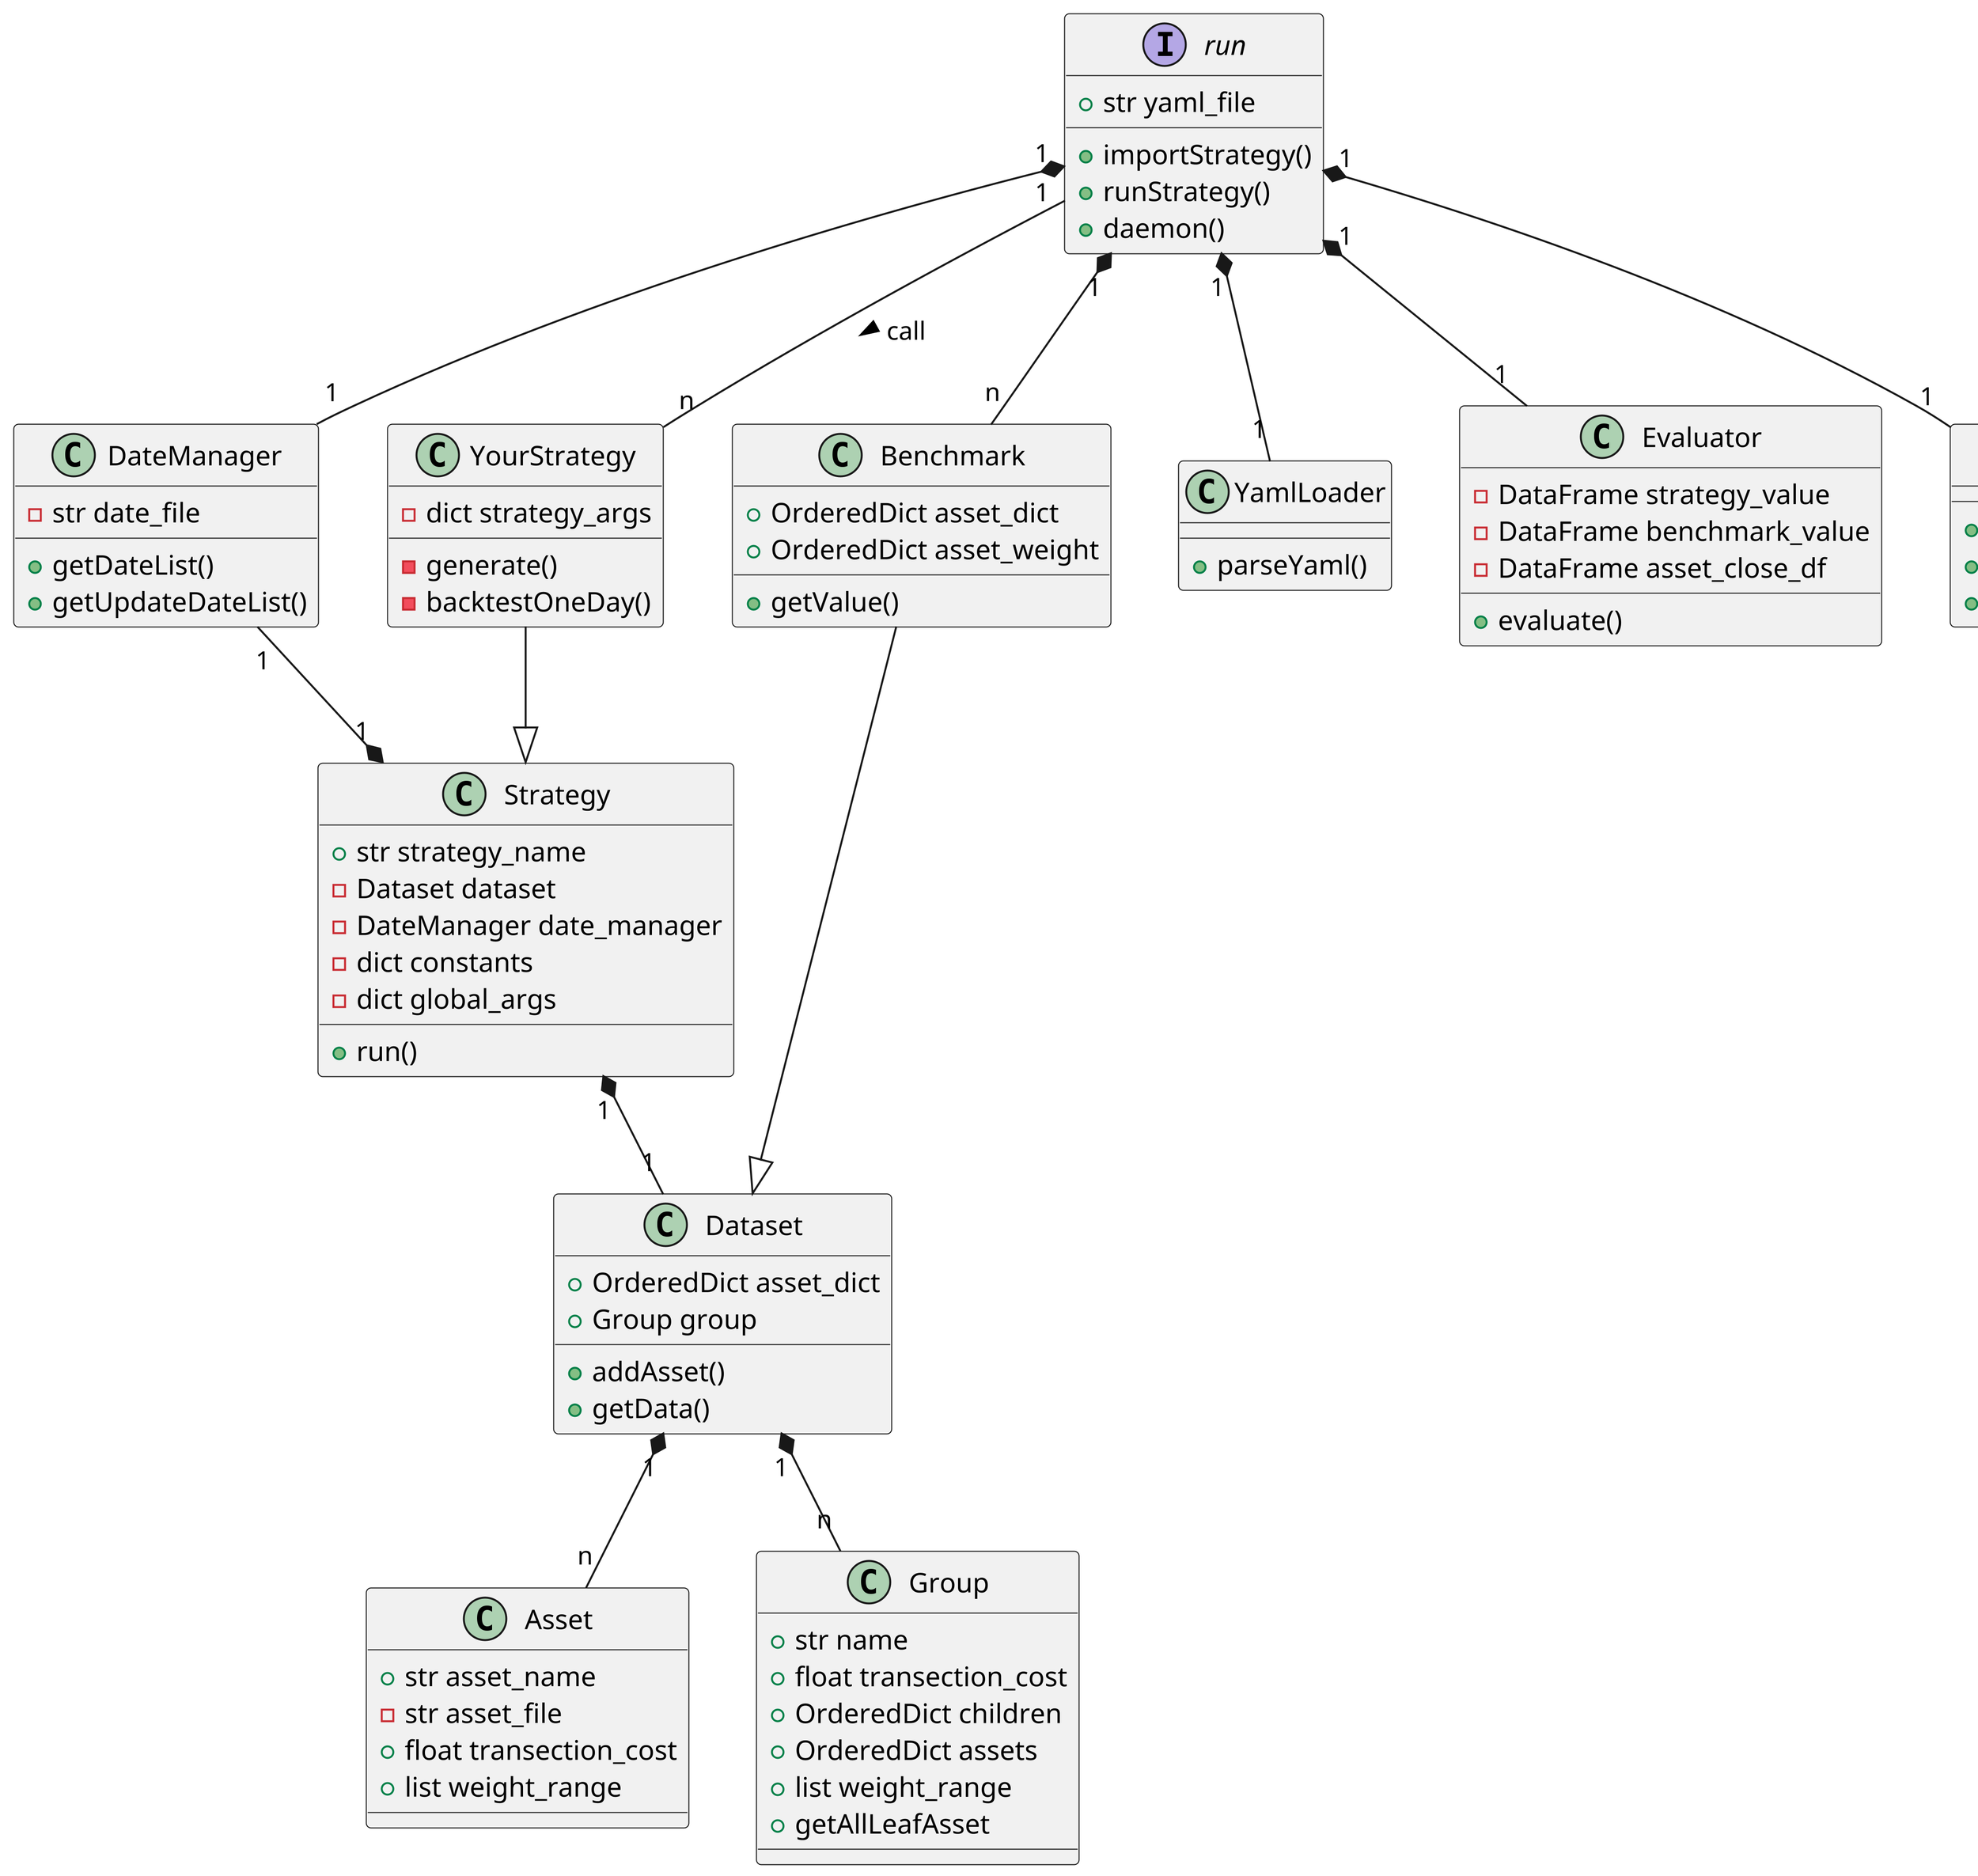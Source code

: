 @startuml
scale 8192*8192

Interface run
class YourStrategy

package framework{
    class Strategy
    class Asset 
    class Group
    class Benchmark
    class Dataset 
    class DateManager 
    class Painter
    class Evaluator
    class YamlLoader
}

Interface run{
    + str yaml_file
    + importStrategy()
    + runStrategy()
    + daemon()
} 

class YourStrategy{
    - dict strategy_args
    - generate()
    - backtestOneDay()
}

class Strategy{
    + str strategy_name
    - Dataset dataset
    - DateManager date_manager
    - dict constants
    - dict global_args
    + run()
}

class DateManager{
    - str date_file
    + getDateList()
    + getUpdateDateList()
}

class Asset{
    + str asset_name
    - str asset_file
    + float transection_cost
    + list weight_range
}

class Group{
    + str name
    + float transection_cost
    + OrderedDict children
    + OrderedDict assets
    + list weight_range
    + getAllLeafAsset
}

class Dataset{
    + OrderedDict asset_dict
    + Group group
    + addAsset()
    + getData()
}

class Benchmark{
    + OrderedDict asset_dict
    + OrderedDict asset_weight
    + getValue()
}

class YamlLoader{
    + parseYaml()
}

class Evaluator{
    - DataFrame strategy_value
    - DataFrame benchmark_value
    - DataFrame asset_close_df
    + evaluate()
}

class Painter{
    + drawWeights()
    + drawValues()
    + summarize()
}

run "1" -- "n" YourStrategy : call >
run  "1" *-- "n" Benchmark
run  "1" *-- "1" Evaluator
run  "1" *-- "1" YamlLoader

YourStrategy --|> Strategy
Strategy  "1" *-- "1" Dataset
run  "1" *-- "1" Painter
run  "1" *-- "1" DateManager
Strategy  "1" *-left- "1" DateManager

Dataset  "1" *-- "n" Asset
Dataset  "1" *-- "n" Group
Benchmark  --|> Dataset


@enduml